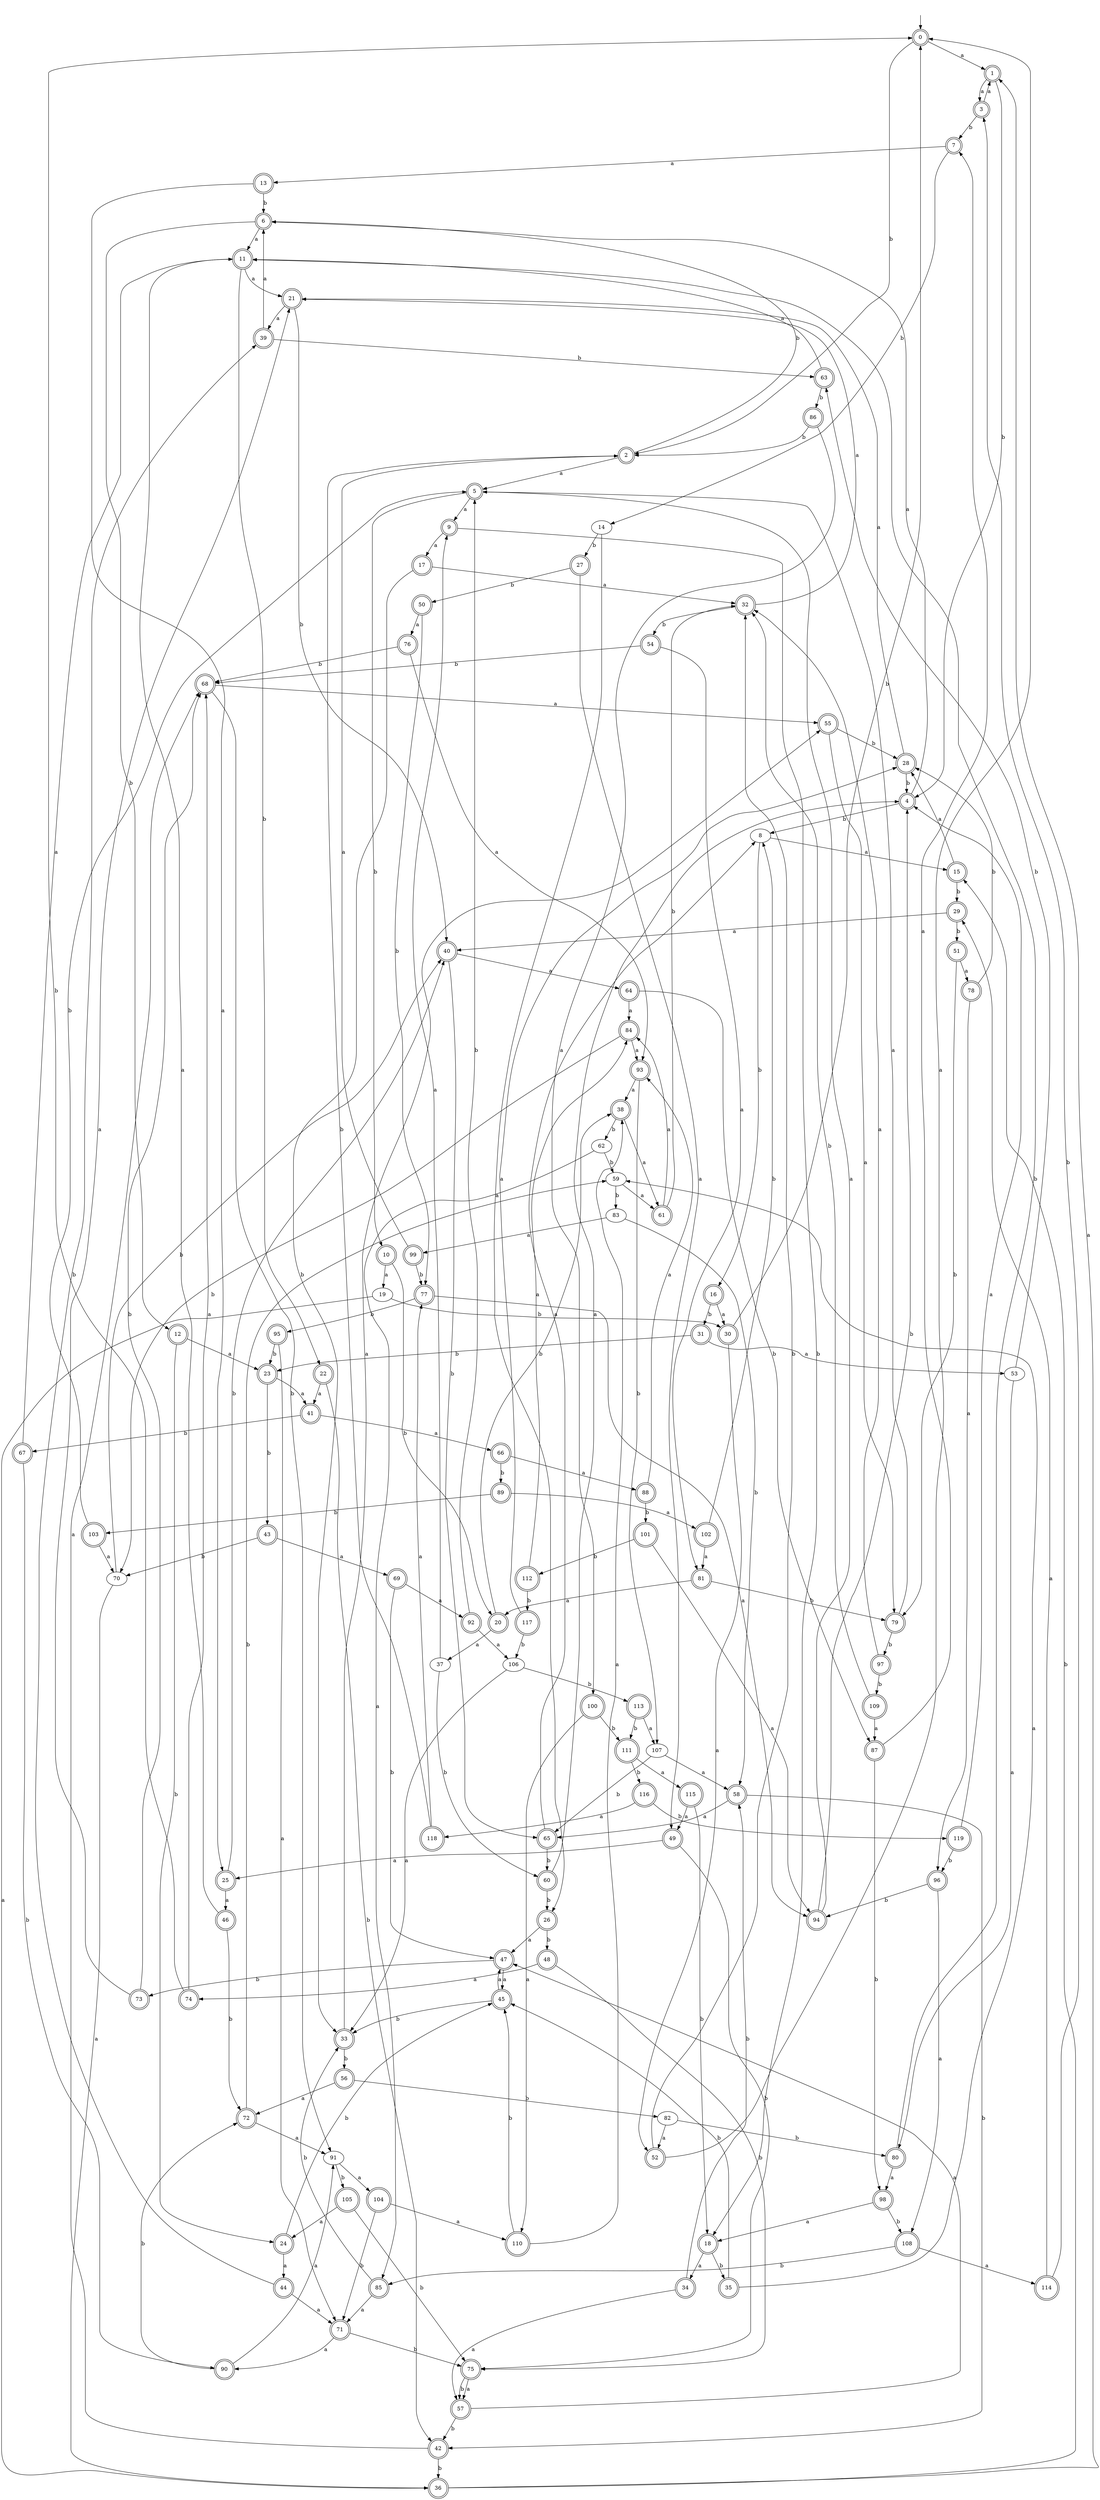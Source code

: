 digraph RandomDFA {
  __start0 [label="", shape=none];
  __start0 -> 0 [label=""];
  0 [shape=circle] [shape=doublecircle]
  0 -> 1 [label="a"]
  0 -> 2 [label="b"]
  1 [shape=doublecircle]
  1 -> 3 [label="a"]
  1 -> 4 [label="b"]
  2 [shape=doublecircle]
  2 -> 5 [label="a"]
  2 -> 6 [label="b"]
  3 [shape=doublecircle]
  3 -> 1 [label="a"]
  3 -> 7 [label="b"]
  4 [shape=doublecircle]
  4 -> 6 [label="a"]
  4 -> 8 [label="b"]
  5 [shape=doublecircle]
  5 -> 9 [label="a"]
  5 -> 10 [label="b"]
  6 [shape=doublecircle]
  6 -> 11 [label="a"]
  6 -> 12 [label="b"]
  7 [shape=doublecircle]
  7 -> 13 [label="a"]
  7 -> 14 [label="b"]
  8
  8 -> 15 [label="a"]
  8 -> 16 [label="b"]
  9 [shape=doublecircle]
  9 -> 17 [label="a"]
  9 -> 18 [label="b"]
  10 [shape=doublecircle]
  10 -> 19 [label="a"]
  10 -> 20 [label="b"]
  11 [shape=doublecircle]
  11 -> 21 [label="a"]
  11 -> 22 [label="b"]
  12 [shape=doublecircle]
  12 -> 23 [label="a"]
  12 -> 24 [label="b"]
  13 [shape=doublecircle]
  13 -> 25 [label="a"]
  13 -> 6 [label="b"]
  14
  14 -> 26 [label="a"]
  14 -> 27 [label="b"]
  15 [shape=doublecircle]
  15 -> 28 [label="a"]
  15 -> 29 [label="b"]
  16 [shape=doublecircle]
  16 -> 30 [label="a"]
  16 -> 31 [label="b"]
  17 [shape=doublecircle]
  17 -> 32 [label="a"]
  17 -> 33 [label="b"]
  18 [shape=doublecircle]
  18 -> 34 [label="a"]
  18 -> 35 [label="b"]
  19
  19 -> 36 [label="a"]
  19 -> 30 [label="b"]
  20 [shape=doublecircle]
  20 -> 37 [label="a"]
  20 -> 38 [label="b"]
  21 [shape=doublecircle]
  21 -> 39 [label="a"]
  21 -> 40 [label="b"]
  22 [shape=doublecircle]
  22 -> 41 [label="a"]
  22 -> 42 [label="b"]
  23 [shape=doublecircle]
  23 -> 41 [label="a"]
  23 -> 43 [label="b"]
  24 [shape=doublecircle]
  24 -> 44 [label="a"]
  24 -> 45 [label="b"]
  25 [shape=doublecircle]
  25 -> 46 [label="a"]
  25 -> 40 [label="b"]
  26 [shape=doublecircle]
  26 -> 47 [label="a"]
  26 -> 48 [label="b"]
  27 [shape=doublecircle]
  27 -> 49 [label="a"]
  27 -> 50 [label="b"]
  28 [shape=doublecircle]
  28 -> 21 [label="a"]
  28 -> 4 [label="b"]
  29 [shape=doublecircle]
  29 -> 40 [label="a"]
  29 -> 51 [label="b"]
  30 [shape=doublecircle]
  30 -> 52 [label="a"]
  30 -> 0 [label="b"]
  31 [shape=doublecircle]
  31 -> 53 [label="a"]
  31 -> 23 [label="b"]
  32 [shape=doublecircle]
  32 -> 21 [label="a"]
  32 -> 54 [label="b"]
  33 [shape=doublecircle]
  33 -> 55 [label="a"]
  33 -> 56 [label="b"]
  34 [shape=doublecircle]
  34 -> 57 [label="a"]
  34 -> 58 [label="b"]
  35 [shape=doublecircle]
  35 -> 59 [label="a"]
  35 -> 45 [label="b"]
  36 [shape=doublecircle]
  36 -> 1 [label="a"]
  36 -> 15 [label="b"]
  37
  37 -> 9 [label="a"]
  37 -> 60 [label="b"]
  38 [shape=doublecircle]
  38 -> 61 [label="a"]
  38 -> 62 [label="b"]
  39 [shape=doublecircle]
  39 -> 6 [label="a"]
  39 -> 63 [label="b"]
  40 [shape=doublecircle]
  40 -> 64 [label="a"]
  40 -> 65 [label="b"]
  41 [shape=doublecircle]
  41 -> 66 [label="a"]
  41 -> 67 [label="b"]
  42 [shape=doublecircle]
  42 -> 68 [label="a"]
  42 -> 36 [label="b"]
  43 [shape=doublecircle]
  43 -> 69 [label="a"]
  43 -> 70 [label="b"]
  44 [shape=doublecircle]
  44 -> 71 [label="a"]
  44 -> 39 [label="b"]
  45 [shape=doublecircle]
  45 -> 47 [label="a"]
  45 -> 33 [label="b"]
  46 [shape=doublecircle]
  46 -> 11 [label="a"]
  46 -> 72 [label="b"]
  47 [shape=doublecircle]
  47 -> 45 [label="a"]
  47 -> 73 [label="b"]
  48 [shape=doublecircle]
  48 -> 74 [label="a"]
  48 -> 75 [label="b"]
  49 [shape=doublecircle]
  49 -> 25 [label="a"]
  49 -> 75 [label="b"]
  50 [shape=doublecircle]
  50 -> 76 [label="a"]
  50 -> 77 [label="b"]
  51 [shape=doublecircle]
  51 -> 78 [label="a"]
  51 -> 79 [label="b"]
  52 [shape=doublecircle]
  52 -> 0 [label="a"]
  52 -> 32 [label="b"]
  53
  53 -> 80 [label="a"]
  53 -> 63 [label="b"]
  54 [shape=doublecircle]
  54 -> 81 [label="a"]
  54 -> 68 [label="b"]
  55 [shape=doublecircle]
  55 -> 79 [label="a"]
  55 -> 28 [label="b"]
  56 [shape=doublecircle]
  56 -> 72 [label="a"]
  56 -> 82 [label="b"]
  57 [shape=doublecircle]
  57 -> 47 [label="a"]
  57 -> 42 [label="b"]
  58 [shape=doublecircle]
  58 -> 65 [label="a"]
  58 -> 42 [label="b"]
  59
  59 -> 61 [label="a"]
  59 -> 83 [label="b"]
  60 [shape=doublecircle]
  60 -> 4 [label="a"]
  60 -> 26 [label="b"]
  61 [shape=doublecircle]
  61 -> 84 [label="a"]
  61 -> 32 [label="b"]
  62
  62 -> 85 [label="a"]
  62 -> 59 [label="b"]
  63 [shape=doublecircle]
  63 -> 11 [label="a"]
  63 -> 86 [label="b"]
  64 [shape=doublecircle]
  64 -> 84 [label="a"]
  64 -> 87 [label="b"]
  65 [shape=doublecircle]
  65 -> 8 [label="a"]
  65 -> 60 [label="b"]
  66 [shape=doublecircle]
  66 -> 88 [label="a"]
  66 -> 89 [label="b"]
  67 [shape=doublecircle]
  67 -> 11 [label="a"]
  67 -> 90 [label="b"]
  68 [shape=doublecircle]
  68 -> 55 [label="a"]
  68 -> 91 [label="b"]
  69 [shape=doublecircle]
  69 -> 92 [label="a"]
  69 -> 47 [label="b"]
  70
  70 -> 36 [label="a"]
  70 -> 40 [label="b"]
  71 [shape=doublecircle]
  71 -> 90 [label="a"]
  71 -> 75 [label="b"]
  72 [shape=doublecircle]
  72 -> 91 [label="a"]
  72 -> 59 [label="b"]
  73 [shape=doublecircle]
  73 -> 21 [label="a"]
  73 -> 68 [label="b"]
  74 [shape=doublecircle]
  74 -> 68 [label="a"]
  74 -> 0 [label="b"]
  75 [shape=doublecircle]
  75 -> 57 [label="a"]
  75 -> 57 [label="b"]
  76 [shape=doublecircle]
  76 -> 93 [label="a"]
  76 -> 68 [label="b"]
  77 [shape=doublecircle]
  77 -> 94 [label="a"]
  77 -> 95 [label="b"]
  78 [shape=doublecircle]
  78 -> 96 [label="a"]
  78 -> 28 [label="b"]
  79 [shape=doublecircle]
  79 -> 5 [label="a"]
  79 -> 97 [label="b"]
  80 [shape=doublecircle]
  80 -> 98 [label="a"]
  80 -> 11 [label="b"]
  81 [shape=doublecircle]
  81 -> 20 [label="a"]
  81 -> 79 [label="b"]
  82
  82 -> 52 [label="a"]
  82 -> 80 [label="b"]
  83
  83 -> 99 [label="a"]
  83 -> 58 [label="b"]
  84 [shape=doublecircle]
  84 -> 93 [label="a"]
  84 -> 70 [label="b"]
  85 [shape=doublecircle]
  85 -> 71 [label="a"]
  85 -> 33 [label="b"]
  86 [shape=doublecircle]
  86 -> 100 [label="a"]
  86 -> 2 [label="b"]
  87 [shape=doublecircle]
  87 -> 7 [label="a"]
  87 -> 98 [label="b"]
  88 [shape=doublecircle]
  88 -> 93 [label="a"]
  88 -> 101 [label="b"]
  89 [shape=doublecircle]
  89 -> 102 [label="a"]
  89 -> 103 [label="b"]
  90 [shape=doublecircle]
  90 -> 91 [label="a"]
  90 -> 72 [label="b"]
  91
  91 -> 104 [label="a"]
  91 -> 105 [label="b"]
  92 [shape=doublecircle]
  92 -> 106 [label="a"]
  92 -> 5 [label="b"]
  93 [shape=doublecircle]
  93 -> 38 [label="a"]
  93 -> 107 [label="b"]
  94 [shape=doublecircle]
  94 -> 5 [label="a"]
  94 -> 4 [label="b"]
  95 [shape=doublecircle]
  95 -> 71 [label="a"]
  95 -> 23 [label="b"]
  96 [shape=doublecircle]
  96 -> 108 [label="a"]
  96 -> 94 [label="b"]
  97 [shape=doublecircle]
  97 -> 32 [label="a"]
  97 -> 109 [label="b"]
  98 [shape=doublecircle]
  98 -> 18 [label="a"]
  98 -> 108 [label="b"]
  99 [shape=doublecircle]
  99 -> 2 [label="a"]
  99 -> 77 [label="b"]
  100 [shape=doublecircle]
  100 -> 110 [label="a"]
  100 -> 111 [label="b"]
  101 [shape=doublecircle]
  101 -> 94 [label="a"]
  101 -> 112 [label="b"]
  102 [shape=doublecircle]
  102 -> 81 [label="a"]
  102 -> 8 [label="b"]
  103 [shape=doublecircle]
  103 -> 70 [label="a"]
  103 -> 5 [label="b"]
  104 [shape=doublecircle]
  104 -> 110 [label="a"]
  104 -> 71 [label="b"]
  105 [shape=doublecircle]
  105 -> 24 [label="a"]
  105 -> 75 [label="b"]
  106
  106 -> 33 [label="a"]
  106 -> 113 [label="b"]
  107
  107 -> 58 [label="a"]
  107 -> 65 [label="b"]
  108 [shape=doublecircle]
  108 -> 114 [label="a"]
  108 -> 85 [label="b"]
  109 [shape=doublecircle]
  109 -> 87 [label="a"]
  109 -> 32 [label="b"]
  110 [shape=doublecircle]
  110 -> 38 [label="a"]
  110 -> 45 [label="b"]
  111 [shape=doublecircle]
  111 -> 115 [label="a"]
  111 -> 116 [label="b"]
  112 [shape=doublecircle]
  112 -> 84 [label="a"]
  112 -> 117 [label="b"]
  113 [shape=doublecircle]
  113 -> 107 [label="a"]
  113 -> 111 [label="b"]
  114 [shape=doublecircle]
  114 -> 29 [label="a"]
  114 -> 3 [label="b"]
  115 [shape=doublecircle]
  115 -> 49 [label="a"]
  115 -> 18 [label="b"]
  116 [shape=doublecircle]
  116 -> 118 [label="a"]
  116 -> 119 [label="b"]
  117 [shape=doublecircle]
  117 -> 28 [label="a"]
  117 -> 106 [label="b"]
  118 [shape=doublecircle]
  118 -> 77 [label="a"]
  118 -> 2 [label="b"]
  119 [shape=doublecircle]
  119 -> 4 [label="a"]
  119 -> 96 [label="b"]
}
